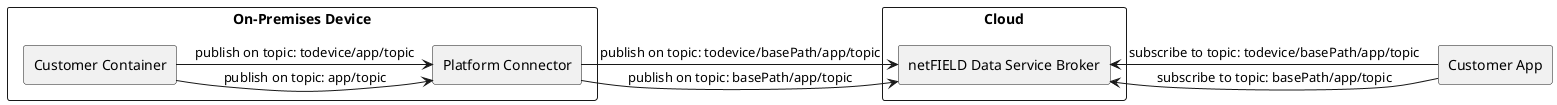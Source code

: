 @startuml
skinparam componentStyle rectangle
component Cloud {
  component "netFIELD Data Service Broker" as NDS
}
component "On-Premises Device" as Device {
  component "Customer Container" as CContainer
  component "Platform Connector" as PC
}
component "Customer App" as App

CContainer -> PC : publish on topic: app/topic
CContainer -> PC : publish on topic: todevice/app/topic
PC -right-> NDS : publish on topic: basePath/app/topic
PC -right-> NDS : publish on topic: todevice/basePath/app/topic
App -right-> NDS : subscribe to topic: basePath/app/topic
App -right-> NDS : subscribe to topic: todevice/basePath/app/topic

@enduml
